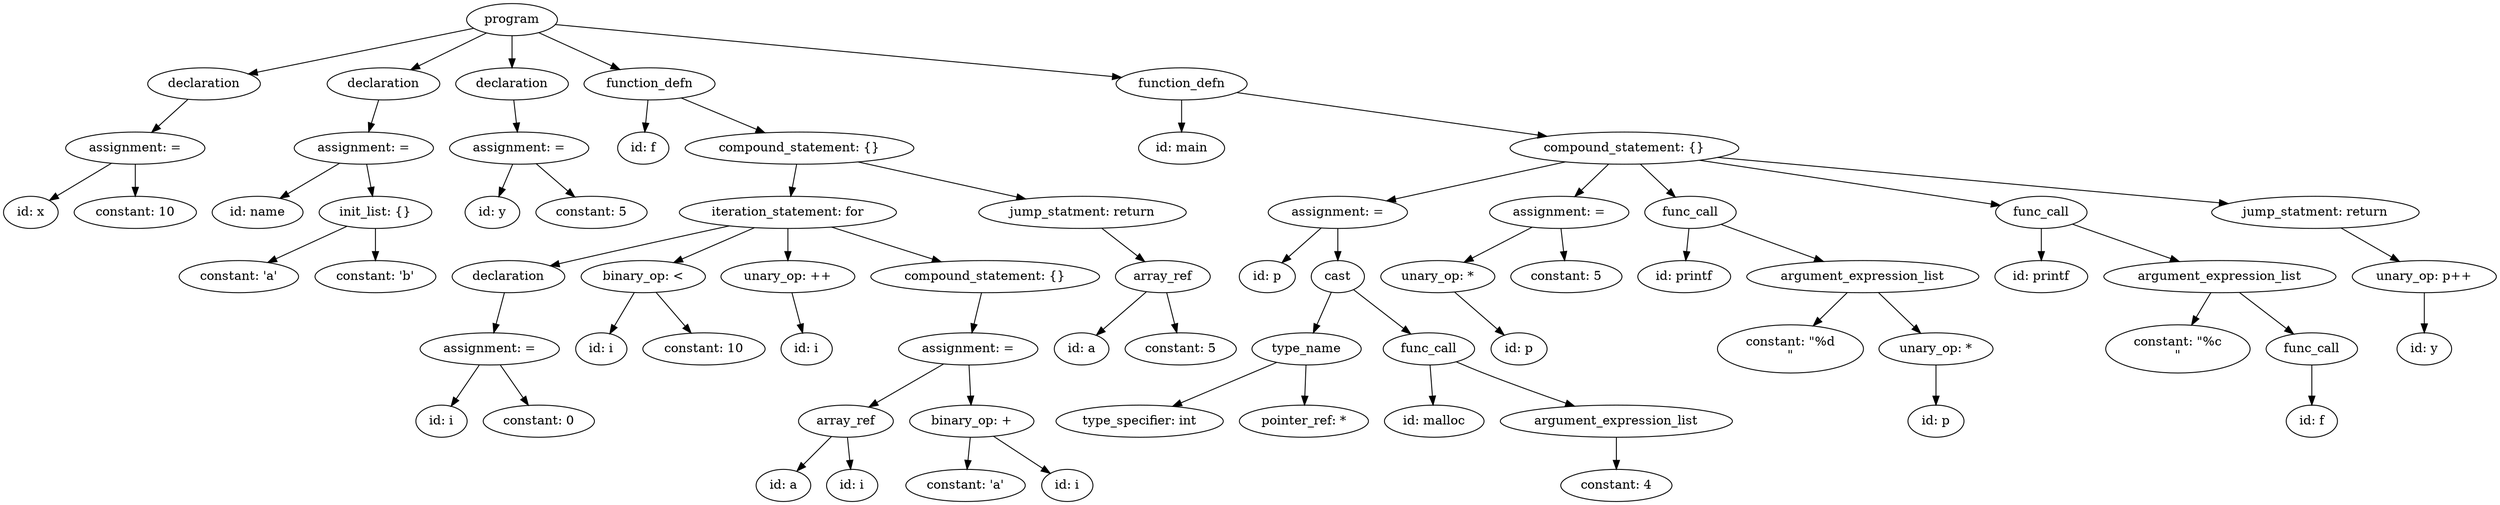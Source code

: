 strict digraph "" {
	graph [bb="0,0,2299.7,558"];
	node [label="\N"];
	171	[height=0.5,
		label=program,
		pos="472,540",
		width=1.1389];
	90	[height=0.5,
		label=declaration,
		pos="193,468",
		width=1.3902];
	171 -> 90	[pos="e,232.72,478.97 437.23,530.28 388.17,517.97 298.39,495.44 242.42,481.4"];
	100	[height=0.5,
		label=declaration,
		pos="348,468",
		width=1.3902];
	171 -> 100	[pos="e,373.85,483.59 447.8,525.34 429.26,514.87 403.42,500.29 382.68,488.58"];
	106	[height=0.5,
		label=declaration,
		pos="472,468",
		width=1.3902];
	171 -> 106	[pos="e,472,486.1 472,521.7 472,513.98 472,504.71 472,496.11"];
	133	[height=0.5,
		label=function_defn,
		pos="600,468",
		width=1.6667];
	171 -> 133	[pos="e,572.29,484.16 496.68,525.5 515.62,515.14 542.07,500.68 563.46,488.98"];
	170	[height=0.5,
		label=function_defn,
		pos="1097,468",
		width=1.6667];
	171 -> 170	[pos="e,1041.6,475.21 511.57,534.57 616.34,522.83 901.74,490.87 1031.4,476.35"];
	89	[height=0.5,
		label="assignment: =",
		pos="126,396",
		width=1.6971];
	90 -> 89	[pos="e,141.92,413.63 177.46,450.76 169.04,441.97 158.47,430.93 149.11,421.14"];
	99	[height=0.5,
		label="assignment: =",
		pos="343,396",
		width=1.6971];
	100 -> 99	[pos="e,344.22,414.1 346.76,449.7 346.21,441.98 345.55,432.71 344.94,424.11"];
	105	[height=0.5,
		label="assignment: =",
		pos="483,396",
		width=1.6971];
	106 -> 105	[pos="e,480.31,414.1 474.72,449.7 475.93,441.98 477.39,432.71 478.74,424.11"];
	108	[height=0.5,
		label="id: f",
		pos="595,396",
		width=0.75];
	133 -> 108	[pos="e,596.22,414.1 598.76,449.7 598.21,441.98 597.55,432.71 596.94,424.11"];
	132	[height=0.5,
		label="compound_statement: {}",
		pos="741,396",
		width=2.7984];
	133 -> 132	[pos="e,708.53,413.12 629.56,452.33 649.86,442.25 677.09,428.73 699.55,417.58"];
	135	[height=0.5,
		label="id: main",
		pos="1097,396",
		width=1.125];
	170 -> 135	[pos="e,1097,414.1 1097,449.7 1097,441.98 1097,432.71 1097,424.11"];
	169	[height=0.5,
		label="compound_statement: {}",
		pos="1511,396",
		width=2.7984];
	170 -> 169	[pos="e,1440.6,408.91 1148.2,458.35 1218.9,446.4 1347.1,424.72 1430.6,410.59"];
	87	[height=0.5,
		label="id: x",
		pos="27,324",
		width=0.75];
	89 -> 87	[pos="e,44.763,337.56 103.54,379.12 88.517,368.5 68.71,354.49 53.008,343.39"];
	88	[height=0.5,
		label="constant: 10",
		pos="126,324",
		width=1.5];
	89 -> 88	[pos="e,126,342.1 126,377.7 126,369.98 126,360.71 126,352.11"];
	95	[height=0.5,
		label="id: name",
		pos="240,324",
		width=1.1735];
	99 -> 95	[pos="e,261.63,339.7 319.88,379.29 305.17,369.29 285.96,356.24 270.07,345.44"];
	98	[height=0.5,
		label="init_list: {}",
		pos="352,324",
		width=1.4306];
	99 -> 98	[pos="e,349.8,342.1 345.22,377.7 346.22,369.98 347.41,360.71 348.51,352.11"];
	103	[height=0.5,
		label="id: y",
		pos="453,324",
		width=0.75];
	105 -> 103	[pos="e,460.2,341.79 475.74,378.05 472.27,369.97 468.05,360.12 464.19,351.11"];
	104	[height=0.5,
		label="constant: 5",
		pos="548,324",
		width=1.375];
	105 -> 104	[pos="e,532.71,341.47 498.4,378.41 506.58,369.61 516.77,358.63 525.79,348.92"];
	127	[height=0.5,
		label="iteration_statement: for",
		pos="732,324",
		width=2.5998];
	132 -> 127	[pos="e,734.2,342.1 738.78,377.7 737.78,369.98 736.59,360.71 735.49,352.11"];
	131	[height=0.5,
		label="jump_statment: return",
		pos="1001,324",
		width=2.4914];
	132 -> 131	[pos="e,949.6,338.84 794.24,380.67 836.51,369.29 895.64,353.37 939.84,341.47"];
	149	[height=0.5,
		label="assignment: =",
		pos="1237,324",
		width=1.6971];
	169 -> 149	[pos="e,1281.6,336.4 1455.9,380.92 1408,368.69 1339.1,351.09 1291.5,338.91"];
	153	[height=0.5,
		label="assignment: =",
		pos="1450,324",
		width=1.6971];
	169 -> 153	[pos="e,1464.6,341.79 1496.2,378.05 1488.7,369.46 1479.5,358.86 1471.3,349.4"];
	159	[height=0.5,
		label=func_call,
		pos="1573,324",
		width=1.2096];
	169 -> 159	[pos="e,1558.6,341.31 1526,378.05 1533.7,369.33 1543.3,358.54 1551.8,348.98"];
	165	[height=0.5,
		label=func_call,
		pos="1891,324",
		width=1.2096];
	169 -> 165	[pos="e,1852,332.18 1578.5,382.57 1654.2,368.63 1775,346.36 1842.1,334.01"];
	168	[height=0.5,
		label="jump_statment: return",
		pos="2139,324",
		width=2.4914];
	169 -> 168	[pos="e,2062.6,333.52 1594.1,385.74 1713.2,372.46 1931.6,348.12 2052.6,334.63"];
	96	[height=0.5,
		label="constant: 'a'",
		pos="230,252",
		width=1.4444];
	98 -> 96	[pos="e,255.96,267.9 326.42,308.33 308.49,298.04 284.3,284.16 264.64,272.87"];
	97	[height=0.5,
		label="constant: 'b'",
		pos="352,252",
		width=1.4444];
	98 -> 97	[pos="e,352,270.1 352,305.7 352,297.98 352,288.71 352,280.11"];
	113	[height=0.5,
		label=declaration,
		pos="472,252",
		width=1.3902];
	127 -> 113	[pos="e,509.73,264.01 678.16,309.16 637.64,298.65 580.75,283.72 531,270 527.23,268.96 523.34,267.87 519.43,266.77"];
	116	[height=0.5,
		label="binary_op: <",
		pos="597,252",
		width=1.5707];
	127 -> 116	[pos="e,625.52,267.79 701.03,306.94 681.23,296.67 655.43,283.29 634.47,272.43"];
	118	[height=0.5,
		label="unary_op: ++",
		pos="732,252",
		width=1.6667];
	127 -> 118	[pos="e,732,270.1 732,305.7 732,297.98 732,288.71 732,280.11"];
	126	[height=0.5,
		label="compound_statement: {}",
		pos="911,252",
		width=2.7984];
	127 -> 126	[pos="e,871.19,268.57 771.28,307.64 797.91,297.22 833.31,283.38 861.81,272.24"];
	130	[height=0.5,
		label=array_ref,
		pos="1073,252",
		width=1.1944];
	131 -> 130	[pos="e,1056.7,268.83 1018.4,306.05 1027.7,297.03 1039.3,285.79 1049.4,275.99"];
	140	[height=0.5,
		label="id: p",
		pos="1165,252",
		width=0.75];
	149 -> 140	[pos="e,1180,267.57 1219.9,306.41 1210.2,296.91 1197.8,284.88 1187.3,274.65"];
	148	[height=0.5,
		label=cast,
		pos="1237,252",
		width=0.75];
	149 -> 148	[pos="e,1237,270.1 1237,305.7 1237,297.98 1237,288.71 1237,280.11"];
	151	[height=0.5,
		label="unary_op: *",
		pos="1336,252",
		width=1.4861];
	153 -> 151	[pos="e,1360.4,268.01 1424.7,307.46 1408.4,297.45 1387,284.32 1369.3,273.46"];
	152	[height=0.5,
		label="constant: 5",
		pos="1457,252",
		width=1.375];
	153 -> 152	[pos="e,1455.3,270.1 1451.7,305.7 1452.5,297.98 1453.4,288.71 1454.3,280.11"];
	154	[height=0.5,
		label="id: printf",
		pos="1567,252",
		width=1.1735];
	159 -> 154	[pos="e,1568.5,270.1 1571.5,305.7 1570.9,297.98 1570.1,288.71 1569.3,280.11"];
	156	[height=0.5,
		label=argument_expression_list,
		pos="1729,252",
		width=2.8194];
	159 -> 156	[pos="e,1693.4,268.95 1601.6,310.16 1624.6,299.83 1657.4,285.11 1684,273.2"];
	160	[height=0.5,
		label="id: printf",
		pos="1891,252",
		width=1.1735];
	165 -> 160	[pos="e,1891,270.1 1891,305.7 1891,297.98 1891,288.71 1891,280.11"];
	162	[height=0.5,
		label=argument_expression_list,
		pos="2053,252",
		width=2.8194];
	165 -> 162	[pos="e,2016.3,268.85 1920,310.49 1944.2,300.03 1979.1,284.92 2007.1,272.82"];
	167	[height=0.5,
		label="unary_op: p++",
		pos="2236,252",
		width=1.7693];
	168 -> 167	[pos="e,2213.8,268.99 2162,306.41 2175,297.04 2191.4,285.2 2205.4,275.05"];
	112	[height=0.5,
		label="assignment: =",
		pos="450,171",
		width=1.6971];
	113 -> 112	[pos="e,454.76,189.11 467.23,233.86 464.37,223.61 460.68,210.37 457.45,198.76"];
	114	[height=0.5,
		label="id: i",
		pos="556,171",
		width=0.75];
	116 -> 114	[pos="e,564.46,188.3 588.1,233.86 582.57,223.19 575.34,209.27 569.15,197.34"];
	115	[height=0.5,
		label="constant: 10",
		pos="655,171",
		width=1.5];
	116 -> 115	[pos="e,642.72,188.73 609.3,234.25 617.22,223.46 627.66,209.24 636.56,197.11"];
	117	[height=0.5,
		label="id: i",
		pos="754,171",
		width=0.75];
	118 -> 117	[pos="e,749.31,188.84 736.77,233.86 739.65,223.54 743.37,210.18 746.61,198.53"];
	125	[height=0.5,
		label="assignment: =",
		pos="897,171",
		width=1.6971];
	126 -> 125	[pos="e,900.03,189.11 907.96,233.86 906.16,223.71 903.85,210.63 901.81,199.12"];
	128	[height=0.5,
		label="id: a",
		pos="1003,171",
		width=0.75];
	130 -> 128	[pos="e,1016.3,187.01 1058.5,234.63 1048.2,223.03 1034.3,207.32 1023,194.53"];
	129	[height=0.5,
		label="constant: 5",
		pos="1098,171",
		width=1.375];
	130 -> 129	[pos="e,1092.6,189.11 1078.4,233.86 1081.7,223.61 1085.9,210.37 1089.5,198.76"];
	143	[height=0.5,
		label=type_name,
		pos="1216,171",
		width=1.3902];
	148 -> 143	[pos="e,1220.5,189 1232.5,234.25 1229.8,223.95 1226.2,210.52 1223.1,198.77"];
	147	[height=0.5,
		label=func_call,
		pos="1332,171",
		width=1.2096];
	148 -> 147	[pos="e,1313.4,187.5 1253.5,237.24 1267.9,225.31 1288.9,207.83 1305.6,193.97"];
	150	[height=0.5,
		label="id: p",
		pos="1421,171",
		width=0.75];
	151 -> 150	[pos="e,1406,185.97 1353.6,234.63 1366.7,222.5 1384.5,205.89 1398.6,192.82"];
	155	[height=0.75,
		label="constant: \"%d\n\"",
		pos="1620,171",
		width=1.8472];
	156 -> 155	[pos="e,1651.5,194.83 1706.2,234.44 1692.8,224.74 1675.5,212.22 1659.9,200.94"];
	158	[height=0.5,
		label="unary_op: *",
		pos="1758,171",
		width=1.4861];
	156 -> 158	[pos="e,1751.7,189.11 1735.3,233.86 1739.1,223.61 1743.9,210.37 1748.2,198.76"];
	161	[height=0.75,
		label="constant: \"%c\n\"",
		pos="1972,171",
		width=1.8333];
	162 -> 161	[pos="e,1996.8,196.23 2035.8,234.25 2026.6,225.27 2015,213.91 2004.2,203.36"];
	164	[height=0.5,
		label=func_call,
		pos="2100,171",
		width=1.2096];
	162 -> 164	[pos="e,2090.1,188.57 2063.2,233.86 2069.6,223.15 2077.9,209.18 2085,197.23"];
	166	[height=0.5,
		label="id: y",
		pos="2236,171",
		width=0.75];
	167 -> 166	[pos="e,2236,189.11 2236,233.86 2236,223.71 2236,210.63 2236,199.12"];
	110	[height=0.5,
		label="id: i",
		pos="403,90",
		width=0.75];
	112 -> 110	[pos="e,412.54,107.03 439.8,152.86 433.35,142.01 424.9,127.81 417.72,115.75"];
	111	[height=0.5,
		label="constant: 0",
		pos="498,90",
		width=1.375];
	112 -> 111	[pos="e,487.84,107.73 460.18,153.25 466.67,142.56 475.21,128.51 482.53,116.46"];
	121	[height=0.5,
		label=array_ref,
		pos="784,90",
		width=1.1944];
	125 -> 121	[pos="e,805.03,105.7 874.4,154.2 856.87,141.94 832.41,124.85 813.36,111.53"];
	124	[height=0.5,
		label="binary_op: +",
		pos="902,90",
		width=1.5707];
	125 -> 124	[pos="e,900.92,108.11 898.08,152.86 898.73,142.71 899.55,129.63 900.28,118.12"];
	141	[height=0.5,
		label="type_specifier: int",
		pos="1060,90",
		width=2.0582];
	143 -> 141	[pos="e,1090.6,106.49 1188.1,155.88 1163.5,143.4 1127.2,125.05 1099.6,111.05"];
	142	[height=0.5,
		label="pointer_ref: *",
		pos="1211,90",
		width=1.6429];
	143 -> 142	[pos="e,1212.1,108.11 1214.9,152.86 1214.3,142.71 1213.4,129.63 1212.7,118.12"];
	144	[height=0.5,
		label="id: malloc",
		pos="1335,90",
		width=1.3056];
	147 -> 144	[pos="e,1334.4,108.11 1332.7,152.86 1333,142.71 1333.5,129.63 1334,118.12"];
	146	[height=0.5,
		label=argument_expression_list,
		pos="1502,90",
		width=2.8194];
	147 -> 146	[pos="e,1466,106.95 1358.6,156.75 1367,152.61 1376.4,148.07 1385,144 1408.5,132.9 1434.9,120.9 1456.7,111.13"];
	157	[height=0.5,
		label="id: p",
		pos="1758,90",
		width=0.75];
	158 -> 157	[pos="e,1758,108.11 1758,152.86 1758,142.71 1758,129.63 1758,118.12"];
	163	[height=0.5,
		label="id: f",
		pos="2100,90",
		width=0.75];
	164 -> 163	[pos="e,2100,108.11 2100,152.86 2100,142.71 2100,129.63 2100,118.12"];
	119	[height=0.5,
		label="id: a",
		pos="718,18",
		width=0.75];
	121 -> 119	[pos="e,732.01,33.864 769.02,73.116 760.17,63.73 748.83,51.698 739.09,41.364"];
	120	[height=0.5,
		label="id: i",
		pos="790,18",
		width=0.75];
	121 -> 120	[pos="e,788.53,36.104 785.48,71.697 786.14,63.983 786.94,54.712 787.68,46.112"];
	122	[height=0.5,
		label="constant: 'a'",
		pos="897,18",
		width=1.4444];
	124 -> 122	[pos="e,898.22,36.104 900.76,71.697 900.21,63.983 899.55,54.712 898.94,46.112"];
	123	[height=0.5,
		label="id: i",
		pos="994,18",
		width=0.75];
	124 -> 123	[pos="e,976.9,32.01 922.88,73.116 936.53,62.73 954.43,49.105 968.86,38.125"];
	145	[height=0.5,
		label="constant: 4",
		pos="1502,18",
		width=1.375];
	146 -> 145	[pos="e,1502,36.104 1502,71.697 1502,63.983 1502,54.712 1502,46.112"];
}
